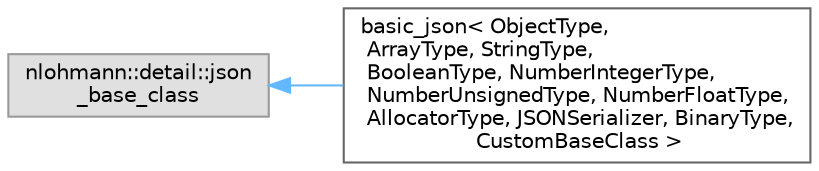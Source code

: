 digraph "Graphical Class Hierarchy"
{
 // LATEX_PDF_SIZE
  bgcolor="transparent";
  edge [fontname=Helvetica,fontsize=10,labelfontname=Helvetica,labelfontsize=10];
  node [fontname=Helvetica,fontsize=10,shape=box,height=0.2,width=0.4];
  rankdir="LR";
  Node0 [id="Node000000",label="nlohmann::detail::json\l_base_class",height=0.2,width=0.4,color="grey60", fillcolor="#E0E0E0", style="filled",tooltip=" "];
  Node0 -> Node1 [id="edge22_Node000000_Node000001",dir="back",color="steelblue1",style="solid",tooltip=" "];
  Node1 [id="Node000001",label="basic_json\< ObjectType,\l ArrayType, StringType,\l BooleanType, NumberIntegerType,\l NumberUnsignedType, NumberFloatType,\l AllocatorType, JSONSerializer, BinaryType,\l CustomBaseClass \>",height=0.2,width=0.4,color="grey40", fillcolor="white", style="filled",URL="$classbasic__json.html",tooltip="namespace for Niels Lohmann"];
}
